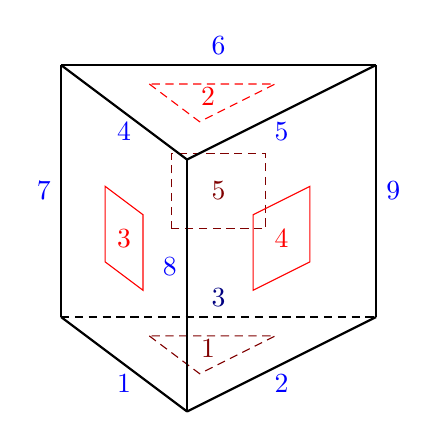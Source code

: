 \begin{tikzpicture}[scale=4,>=stealth,x={(1cm,0cm)}, y={ (0.4cm,-0.3cm) }, z={(0.0cm,0.8cm)}]
 %\tikzstyle{elemnode} = [fill,circle,inner sep=2]
 \tikzstyle{elemnode} = [draw=black,thick,fill=white,circle,inner sep=1]
 \tikzstyle{background} = [densely dashed]
 \newcommand{\fs}{0.20}
 \newcommand{\fsb}{0.35}
 
  \coordinate (n1) at (0,0,0);
  \coordinate (n2) at (0,1,0);
  \coordinate (n3) at (1,0,0);
  \coordinate (n4) at (0,0,1);
  \coordinate (n5) at (0,1,1);
  \coordinate (n6) at (1,0,1);

  % Faces behind
  \draw[red!50!black,background] (\fs,\fs,0) -- (\fs,1-2*\fs,0) -- (1-2*\fs,\fs,0) -- cycle;
  \node[red!50!black] at (1/3,1/3,0) {1};
  \draw[red!50!black,background] (\fsb,0,\fsb) -- (\fsb,0,1-\fsb) -- (1-\fsb,0,1-\fsb) -- (1-\fsb,0,\fsb) -- cycle;
  \node[red!50!black] at (1/2,0,1/2) {5};


  % Can't use rectangle in 3d
  \draw[thick,background] (n1) -- (n3) node[midway,above,blue!50!black] {3};
  \draw[thick] (n2) -- (n1) node[midway,below,blue] {1};
  \draw[thick] (n2) -- (n3) node[midway,below,blue] {2};
  \draw[thick] (n5) -- (n4) node[midway,below,blue] {4};
  \draw[thick] (n5) -- (n6) node[midway,below,blue] {5};
  \draw[thick] (n4) -- (n6) node[midway,above,blue] {6};
  \draw[thick] (n1) -- (n4) node[midway,left,blue] {7};
  \draw[thick] (n2) -- (n5) node[midway,above left,blue] {8};
  \draw[thick] (n3) -- (n6) node[midway,right,blue] {9};

  % Faces
  \draw[red,background] (\fs,\fs,1) -- (\fs,1-2*\fs,1) -- (1-2*\fs,\fs,1) -- cycle;
  \node[red] at (1/3,1/3,1) {2};

  \draw[red] (0,\fsb,\fsb) -- (0,\fsb,1-\fsb) -- (0,1-\fsb,1-\fsb) -- (0,1-\fsb,\fsb) -- cycle;
  \node[red] at (0,1/2,1/2) {3};

  \draw[red] (\fsb,1-\fsb,\fsb) -- (1-\fsb,\fsb,\fsb) -- (1-\fsb,\fsb,1-\fsb) -- (\fsb,1-\fsb,1-\fsb) -- cycle;
  \node[red] at (1/2,1/2,1/2) {4};

\end{tikzpicture}
